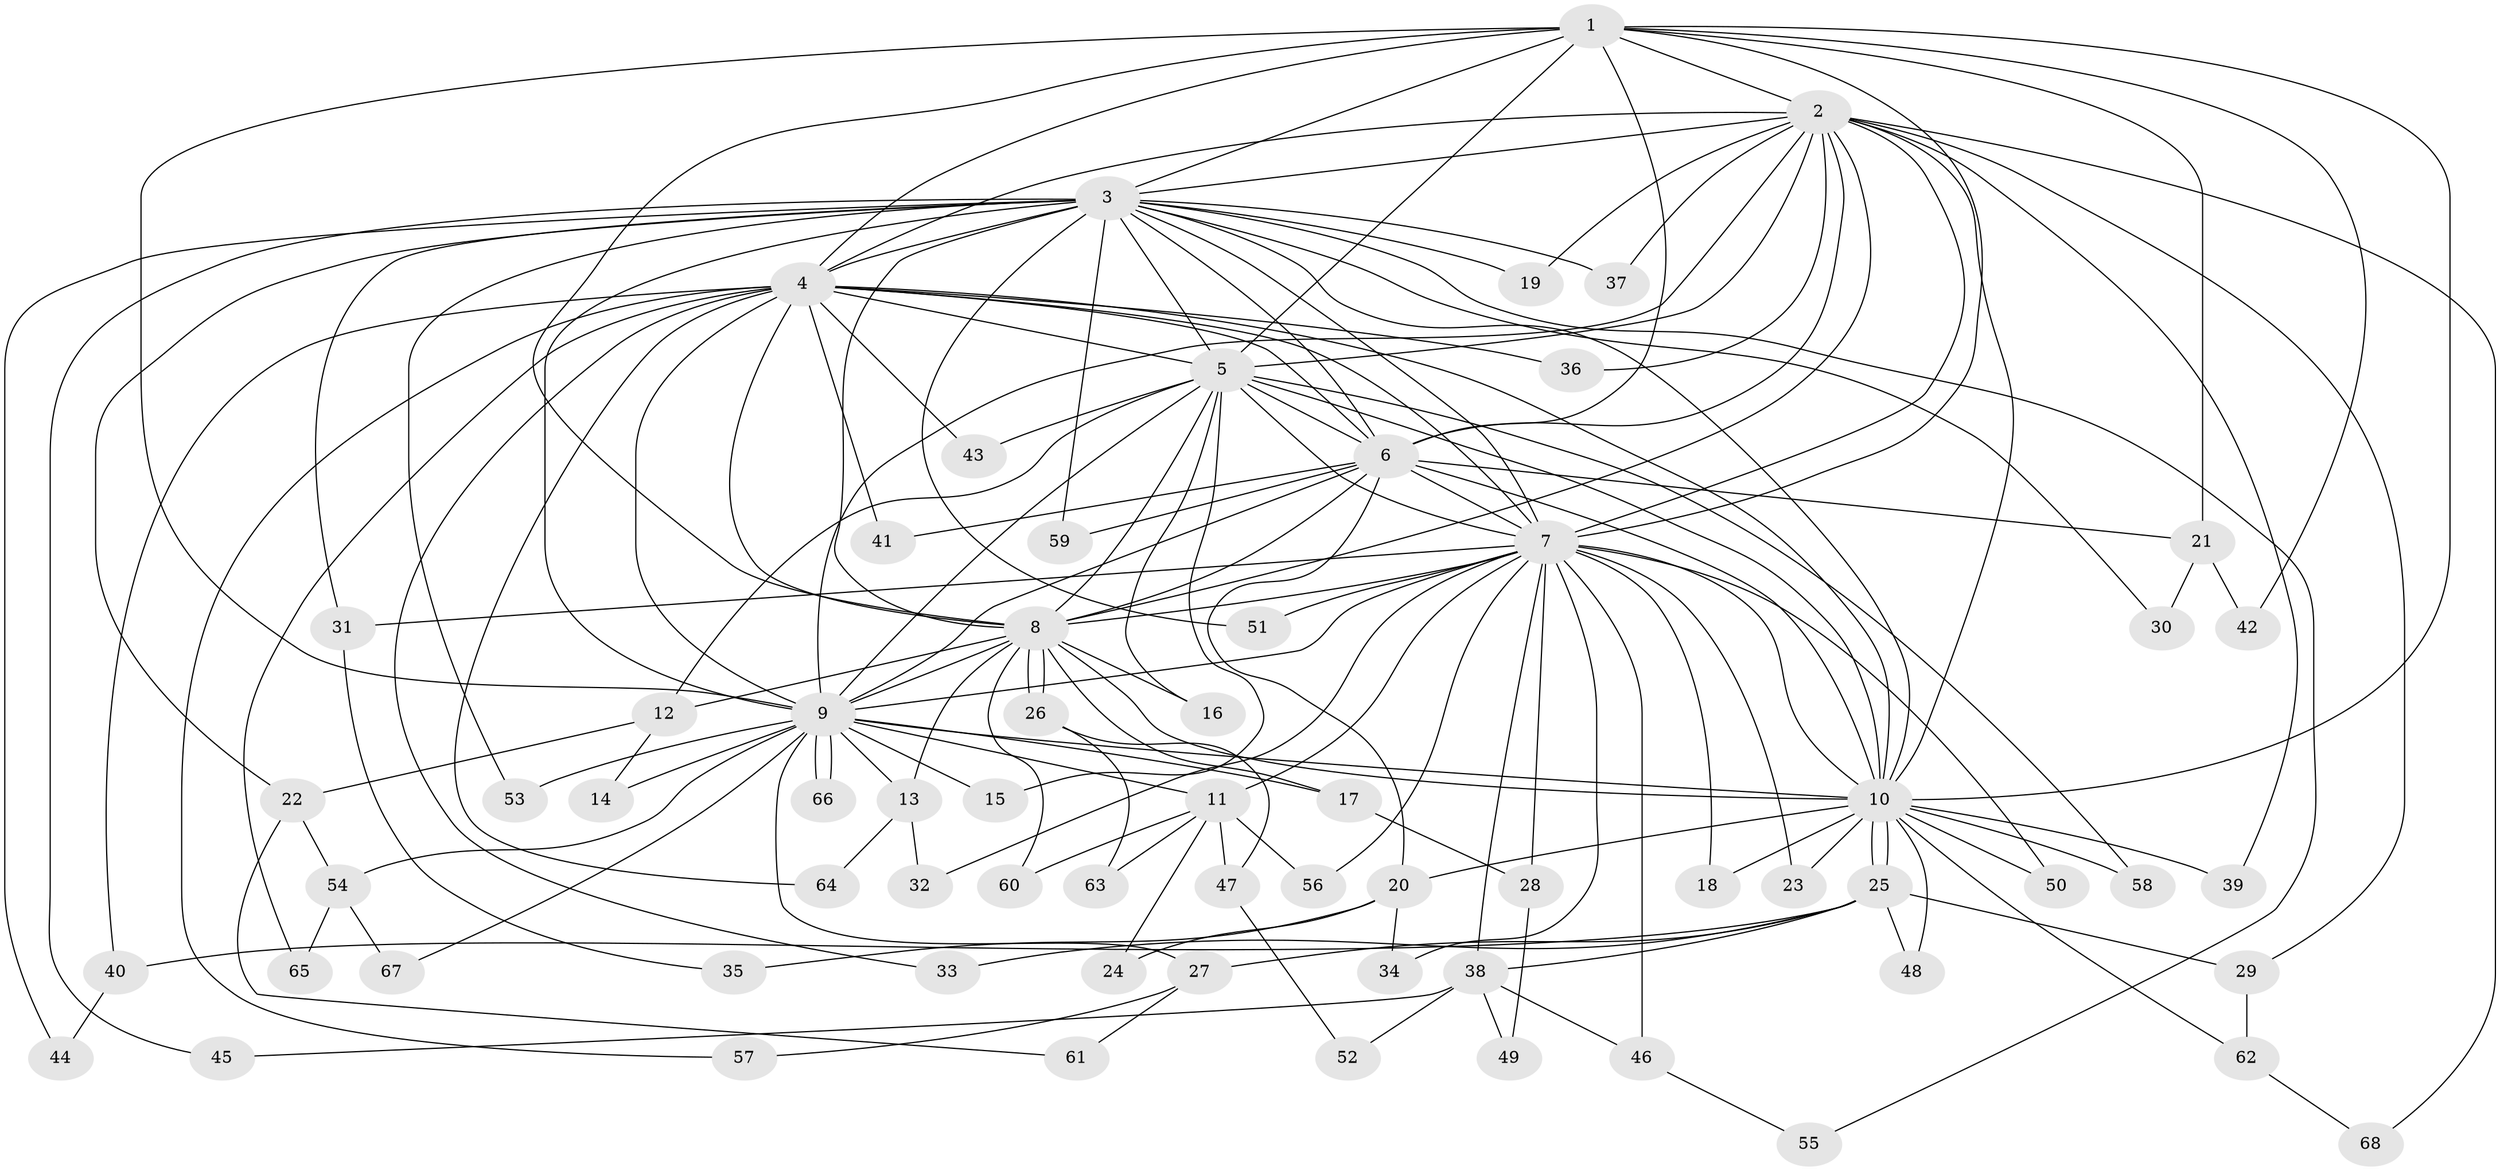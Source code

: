 // Generated by graph-tools (version 1.1) at 2025/25/03/09/25 03:25:53]
// undirected, 68 vertices, 161 edges
graph export_dot {
graph [start="1"]
  node [color=gray90,style=filled];
  1;
  2;
  3;
  4;
  5;
  6;
  7;
  8;
  9;
  10;
  11;
  12;
  13;
  14;
  15;
  16;
  17;
  18;
  19;
  20;
  21;
  22;
  23;
  24;
  25;
  26;
  27;
  28;
  29;
  30;
  31;
  32;
  33;
  34;
  35;
  36;
  37;
  38;
  39;
  40;
  41;
  42;
  43;
  44;
  45;
  46;
  47;
  48;
  49;
  50;
  51;
  52;
  53;
  54;
  55;
  56;
  57;
  58;
  59;
  60;
  61;
  62;
  63;
  64;
  65;
  66;
  67;
  68;
  1 -- 2;
  1 -- 3;
  1 -- 4;
  1 -- 5;
  1 -- 6;
  1 -- 7;
  1 -- 8;
  1 -- 9;
  1 -- 10;
  1 -- 21;
  1 -- 42;
  2 -- 3;
  2 -- 4;
  2 -- 5;
  2 -- 6;
  2 -- 7;
  2 -- 8;
  2 -- 9;
  2 -- 10;
  2 -- 19;
  2 -- 29;
  2 -- 36;
  2 -- 37;
  2 -- 39;
  2 -- 68;
  3 -- 4;
  3 -- 5;
  3 -- 6;
  3 -- 7;
  3 -- 8;
  3 -- 9;
  3 -- 10;
  3 -- 19;
  3 -- 22;
  3 -- 30;
  3 -- 31;
  3 -- 37;
  3 -- 44;
  3 -- 45;
  3 -- 51;
  3 -- 53;
  3 -- 55;
  3 -- 59;
  4 -- 5;
  4 -- 6;
  4 -- 7;
  4 -- 8;
  4 -- 9;
  4 -- 10;
  4 -- 33;
  4 -- 36;
  4 -- 40;
  4 -- 41;
  4 -- 43;
  4 -- 57;
  4 -- 64;
  4 -- 65;
  5 -- 6;
  5 -- 7;
  5 -- 8;
  5 -- 9;
  5 -- 10;
  5 -- 12;
  5 -- 15;
  5 -- 16;
  5 -- 43;
  5 -- 58;
  6 -- 7;
  6 -- 8;
  6 -- 9;
  6 -- 10;
  6 -- 20;
  6 -- 21;
  6 -- 41;
  6 -- 59;
  7 -- 8;
  7 -- 9;
  7 -- 10;
  7 -- 11;
  7 -- 18;
  7 -- 23;
  7 -- 28;
  7 -- 31;
  7 -- 32;
  7 -- 34;
  7 -- 38;
  7 -- 46;
  7 -- 50;
  7 -- 51;
  7 -- 56;
  8 -- 9;
  8 -- 10;
  8 -- 12;
  8 -- 13;
  8 -- 16;
  8 -- 17;
  8 -- 26;
  8 -- 26;
  8 -- 60;
  9 -- 10;
  9 -- 11;
  9 -- 13;
  9 -- 14;
  9 -- 15;
  9 -- 17;
  9 -- 27;
  9 -- 53;
  9 -- 54;
  9 -- 66;
  9 -- 66;
  9 -- 67;
  10 -- 18;
  10 -- 20;
  10 -- 23;
  10 -- 25;
  10 -- 25;
  10 -- 39;
  10 -- 48;
  10 -- 50;
  10 -- 58;
  10 -- 62;
  11 -- 24;
  11 -- 47;
  11 -- 56;
  11 -- 60;
  11 -- 63;
  12 -- 14;
  12 -- 22;
  13 -- 32;
  13 -- 64;
  17 -- 28;
  20 -- 24;
  20 -- 34;
  20 -- 35;
  21 -- 30;
  21 -- 42;
  22 -- 54;
  22 -- 61;
  25 -- 27;
  25 -- 29;
  25 -- 33;
  25 -- 38;
  25 -- 40;
  25 -- 48;
  26 -- 47;
  26 -- 63;
  27 -- 57;
  27 -- 61;
  28 -- 49;
  29 -- 62;
  31 -- 35;
  38 -- 45;
  38 -- 46;
  38 -- 49;
  38 -- 52;
  40 -- 44;
  46 -- 55;
  47 -- 52;
  54 -- 65;
  54 -- 67;
  62 -- 68;
}

